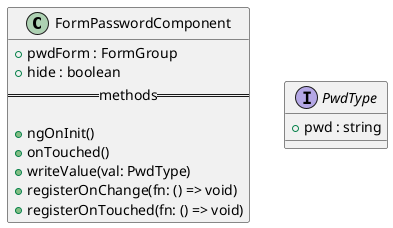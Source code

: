 @startuml FormPasswordComponent diagram
class FormPasswordComponent {
  + pwdForm : FormGroup
  + hide : boolean
  ==methods==

  + ngOnInit()
  + onTouched()
  + writeValue(val: PwdType)
  + registerOnChange(fn: () => void)
  + registerOnTouched(fn: () => void)
}

interface PwdType {
  + pwd : string
}
@enduml
